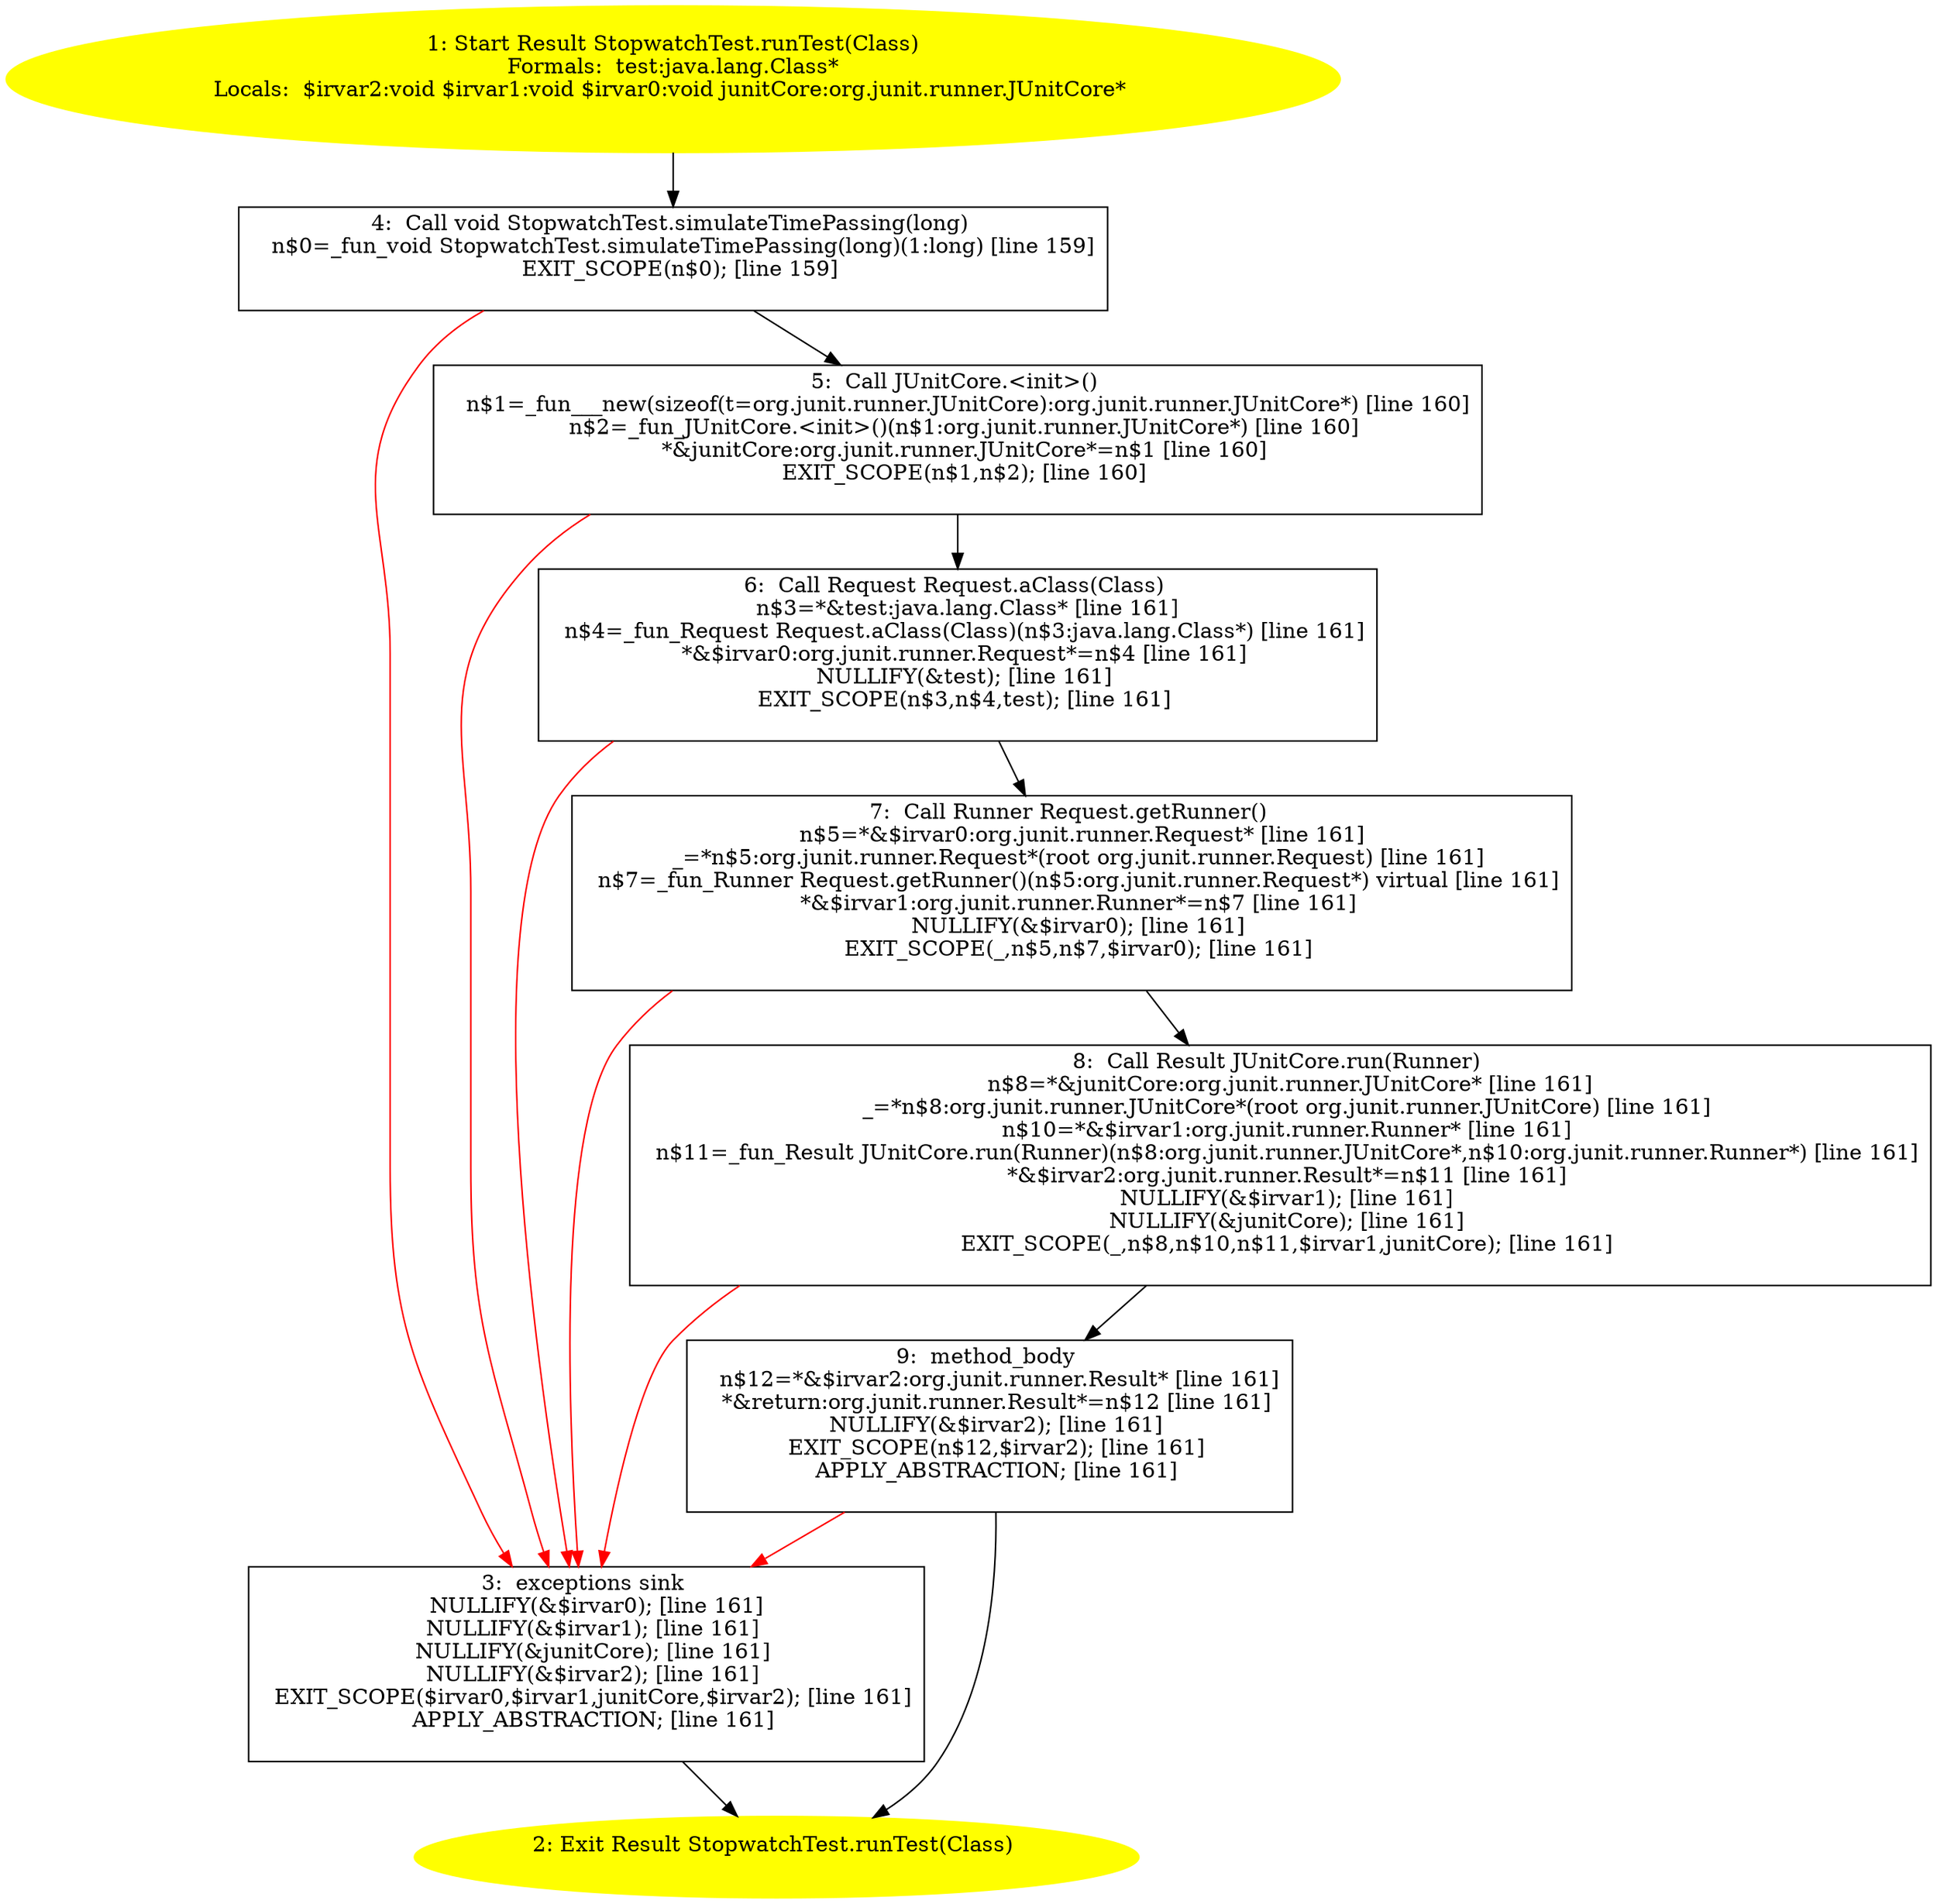 /* @generated */
digraph cfg {
"org.junit.rules.StopwatchTest.runTest(java.lang.Class):org.junit.runner.Result.a041c138c397bf1afb9af562f43a8ecb_1" [label="1: Start Result StopwatchTest.runTest(Class)\nFormals:  test:java.lang.Class*\nLocals:  $irvar2:void $irvar1:void $irvar0:void junitCore:org.junit.runner.JUnitCore* \n  " color=yellow style=filled]
	

	 "org.junit.rules.StopwatchTest.runTest(java.lang.Class):org.junit.runner.Result.a041c138c397bf1afb9af562f43a8ecb_1" -> "org.junit.rules.StopwatchTest.runTest(java.lang.Class):org.junit.runner.Result.a041c138c397bf1afb9af562f43a8ecb_4" ;
"org.junit.rules.StopwatchTest.runTest(java.lang.Class):org.junit.runner.Result.a041c138c397bf1afb9af562f43a8ecb_2" [label="2: Exit Result StopwatchTest.runTest(Class) \n  " color=yellow style=filled]
	

"org.junit.rules.StopwatchTest.runTest(java.lang.Class):org.junit.runner.Result.a041c138c397bf1afb9af562f43a8ecb_3" [label="3:  exceptions sink \n   NULLIFY(&$irvar0); [line 161]\n  NULLIFY(&$irvar1); [line 161]\n  NULLIFY(&junitCore); [line 161]\n  NULLIFY(&$irvar2); [line 161]\n  EXIT_SCOPE($irvar0,$irvar1,junitCore,$irvar2); [line 161]\n  APPLY_ABSTRACTION; [line 161]\n " shape="box"]
	

	 "org.junit.rules.StopwatchTest.runTest(java.lang.Class):org.junit.runner.Result.a041c138c397bf1afb9af562f43a8ecb_3" -> "org.junit.rules.StopwatchTest.runTest(java.lang.Class):org.junit.runner.Result.a041c138c397bf1afb9af562f43a8ecb_2" ;
"org.junit.rules.StopwatchTest.runTest(java.lang.Class):org.junit.runner.Result.a041c138c397bf1afb9af562f43a8ecb_4" [label="4:  Call void StopwatchTest.simulateTimePassing(long) \n   n$0=_fun_void StopwatchTest.simulateTimePassing(long)(1:long) [line 159]\n  EXIT_SCOPE(n$0); [line 159]\n " shape="box"]
	

	 "org.junit.rules.StopwatchTest.runTest(java.lang.Class):org.junit.runner.Result.a041c138c397bf1afb9af562f43a8ecb_4" -> "org.junit.rules.StopwatchTest.runTest(java.lang.Class):org.junit.runner.Result.a041c138c397bf1afb9af562f43a8ecb_5" ;
	 "org.junit.rules.StopwatchTest.runTest(java.lang.Class):org.junit.runner.Result.a041c138c397bf1afb9af562f43a8ecb_4" -> "org.junit.rules.StopwatchTest.runTest(java.lang.Class):org.junit.runner.Result.a041c138c397bf1afb9af562f43a8ecb_3" [color="red" ];
"org.junit.rules.StopwatchTest.runTest(java.lang.Class):org.junit.runner.Result.a041c138c397bf1afb9af562f43a8ecb_5" [label="5:  Call JUnitCore.<init>() \n   n$1=_fun___new(sizeof(t=org.junit.runner.JUnitCore):org.junit.runner.JUnitCore*) [line 160]\n  n$2=_fun_JUnitCore.<init>()(n$1:org.junit.runner.JUnitCore*) [line 160]\n  *&junitCore:org.junit.runner.JUnitCore*=n$1 [line 160]\n  EXIT_SCOPE(n$1,n$2); [line 160]\n " shape="box"]
	

	 "org.junit.rules.StopwatchTest.runTest(java.lang.Class):org.junit.runner.Result.a041c138c397bf1afb9af562f43a8ecb_5" -> "org.junit.rules.StopwatchTest.runTest(java.lang.Class):org.junit.runner.Result.a041c138c397bf1afb9af562f43a8ecb_6" ;
	 "org.junit.rules.StopwatchTest.runTest(java.lang.Class):org.junit.runner.Result.a041c138c397bf1afb9af562f43a8ecb_5" -> "org.junit.rules.StopwatchTest.runTest(java.lang.Class):org.junit.runner.Result.a041c138c397bf1afb9af562f43a8ecb_3" [color="red" ];
"org.junit.rules.StopwatchTest.runTest(java.lang.Class):org.junit.runner.Result.a041c138c397bf1afb9af562f43a8ecb_6" [label="6:  Call Request Request.aClass(Class) \n   n$3=*&test:java.lang.Class* [line 161]\n  n$4=_fun_Request Request.aClass(Class)(n$3:java.lang.Class*) [line 161]\n  *&$irvar0:org.junit.runner.Request*=n$4 [line 161]\n  NULLIFY(&test); [line 161]\n  EXIT_SCOPE(n$3,n$4,test); [line 161]\n " shape="box"]
	

	 "org.junit.rules.StopwatchTest.runTest(java.lang.Class):org.junit.runner.Result.a041c138c397bf1afb9af562f43a8ecb_6" -> "org.junit.rules.StopwatchTest.runTest(java.lang.Class):org.junit.runner.Result.a041c138c397bf1afb9af562f43a8ecb_7" ;
	 "org.junit.rules.StopwatchTest.runTest(java.lang.Class):org.junit.runner.Result.a041c138c397bf1afb9af562f43a8ecb_6" -> "org.junit.rules.StopwatchTest.runTest(java.lang.Class):org.junit.runner.Result.a041c138c397bf1afb9af562f43a8ecb_3" [color="red" ];
"org.junit.rules.StopwatchTest.runTest(java.lang.Class):org.junit.runner.Result.a041c138c397bf1afb9af562f43a8ecb_7" [label="7:  Call Runner Request.getRunner() \n   n$5=*&$irvar0:org.junit.runner.Request* [line 161]\n  _=*n$5:org.junit.runner.Request*(root org.junit.runner.Request) [line 161]\n  n$7=_fun_Runner Request.getRunner()(n$5:org.junit.runner.Request*) virtual [line 161]\n  *&$irvar1:org.junit.runner.Runner*=n$7 [line 161]\n  NULLIFY(&$irvar0); [line 161]\n  EXIT_SCOPE(_,n$5,n$7,$irvar0); [line 161]\n " shape="box"]
	

	 "org.junit.rules.StopwatchTest.runTest(java.lang.Class):org.junit.runner.Result.a041c138c397bf1afb9af562f43a8ecb_7" -> "org.junit.rules.StopwatchTest.runTest(java.lang.Class):org.junit.runner.Result.a041c138c397bf1afb9af562f43a8ecb_8" ;
	 "org.junit.rules.StopwatchTest.runTest(java.lang.Class):org.junit.runner.Result.a041c138c397bf1afb9af562f43a8ecb_7" -> "org.junit.rules.StopwatchTest.runTest(java.lang.Class):org.junit.runner.Result.a041c138c397bf1afb9af562f43a8ecb_3" [color="red" ];
"org.junit.rules.StopwatchTest.runTest(java.lang.Class):org.junit.runner.Result.a041c138c397bf1afb9af562f43a8ecb_8" [label="8:  Call Result JUnitCore.run(Runner) \n   n$8=*&junitCore:org.junit.runner.JUnitCore* [line 161]\n  _=*n$8:org.junit.runner.JUnitCore*(root org.junit.runner.JUnitCore) [line 161]\n  n$10=*&$irvar1:org.junit.runner.Runner* [line 161]\n  n$11=_fun_Result JUnitCore.run(Runner)(n$8:org.junit.runner.JUnitCore*,n$10:org.junit.runner.Runner*) [line 161]\n  *&$irvar2:org.junit.runner.Result*=n$11 [line 161]\n  NULLIFY(&$irvar1); [line 161]\n  NULLIFY(&junitCore); [line 161]\n  EXIT_SCOPE(_,n$8,n$10,n$11,$irvar1,junitCore); [line 161]\n " shape="box"]
	

	 "org.junit.rules.StopwatchTest.runTest(java.lang.Class):org.junit.runner.Result.a041c138c397bf1afb9af562f43a8ecb_8" -> "org.junit.rules.StopwatchTest.runTest(java.lang.Class):org.junit.runner.Result.a041c138c397bf1afb9af562f43a8ecb_9" ;
	 "org.junit.rules.StopwatchTest.runTest(java.lang.Class):org.junit.runner.Result.a041c138c397bf1afb9af562f43a8ecb_8" -> "org.junit.rules.StopwatchTest.runTest(java.lang.Class):org.junit.runner.Result.a041c138c397bf1afb9af562f43a8ecb_3" [color="red" ];
"org.junit.rules.StopwatchTest.runTest(java.lang.Class):org.junit.runner.Result.a041c138c397bf1afb9af562f43a8ecb_9" [label="9:  method_body \n   n$12=*&$irvar2:org.junit.runner.Result* [line 161]\n  *&return:org.junit.runner.Result*=n$12 [line 161]\n  NULLIFY(&$irvar2); [line 161]\n  EXIT_SCOPE(n$12,$irvar2); [line 161]\n  APPLY_ABSTRACTION; [line 161]\n " shape="box"]
	

	 "org.junit.rules.StopwatchTest.runTest(java.lang.Class):org.junit.runner.Result.a041c138c397bf1afb9af562f43a8ecb_9" -> "org.junit.rules.StopwatchTest.runTest(java.lang.Class):org.junit.runner.Result.a041c138c397bf1afb9af562f43a8ecb_2" ;
	 "org.junit.rules.StopwatchTest.runTest(java.lang.Class):org.junit.runner.Result.a041c138c397bf1afb9af562f43a8ecb_9" -> "org.junit.rules.StopwatchTest.runTest(java.lang.Class):org.junit.runner.Result.a041c138c397bf1afb9af562f43a8ecb_3" [color="red" ];
}
